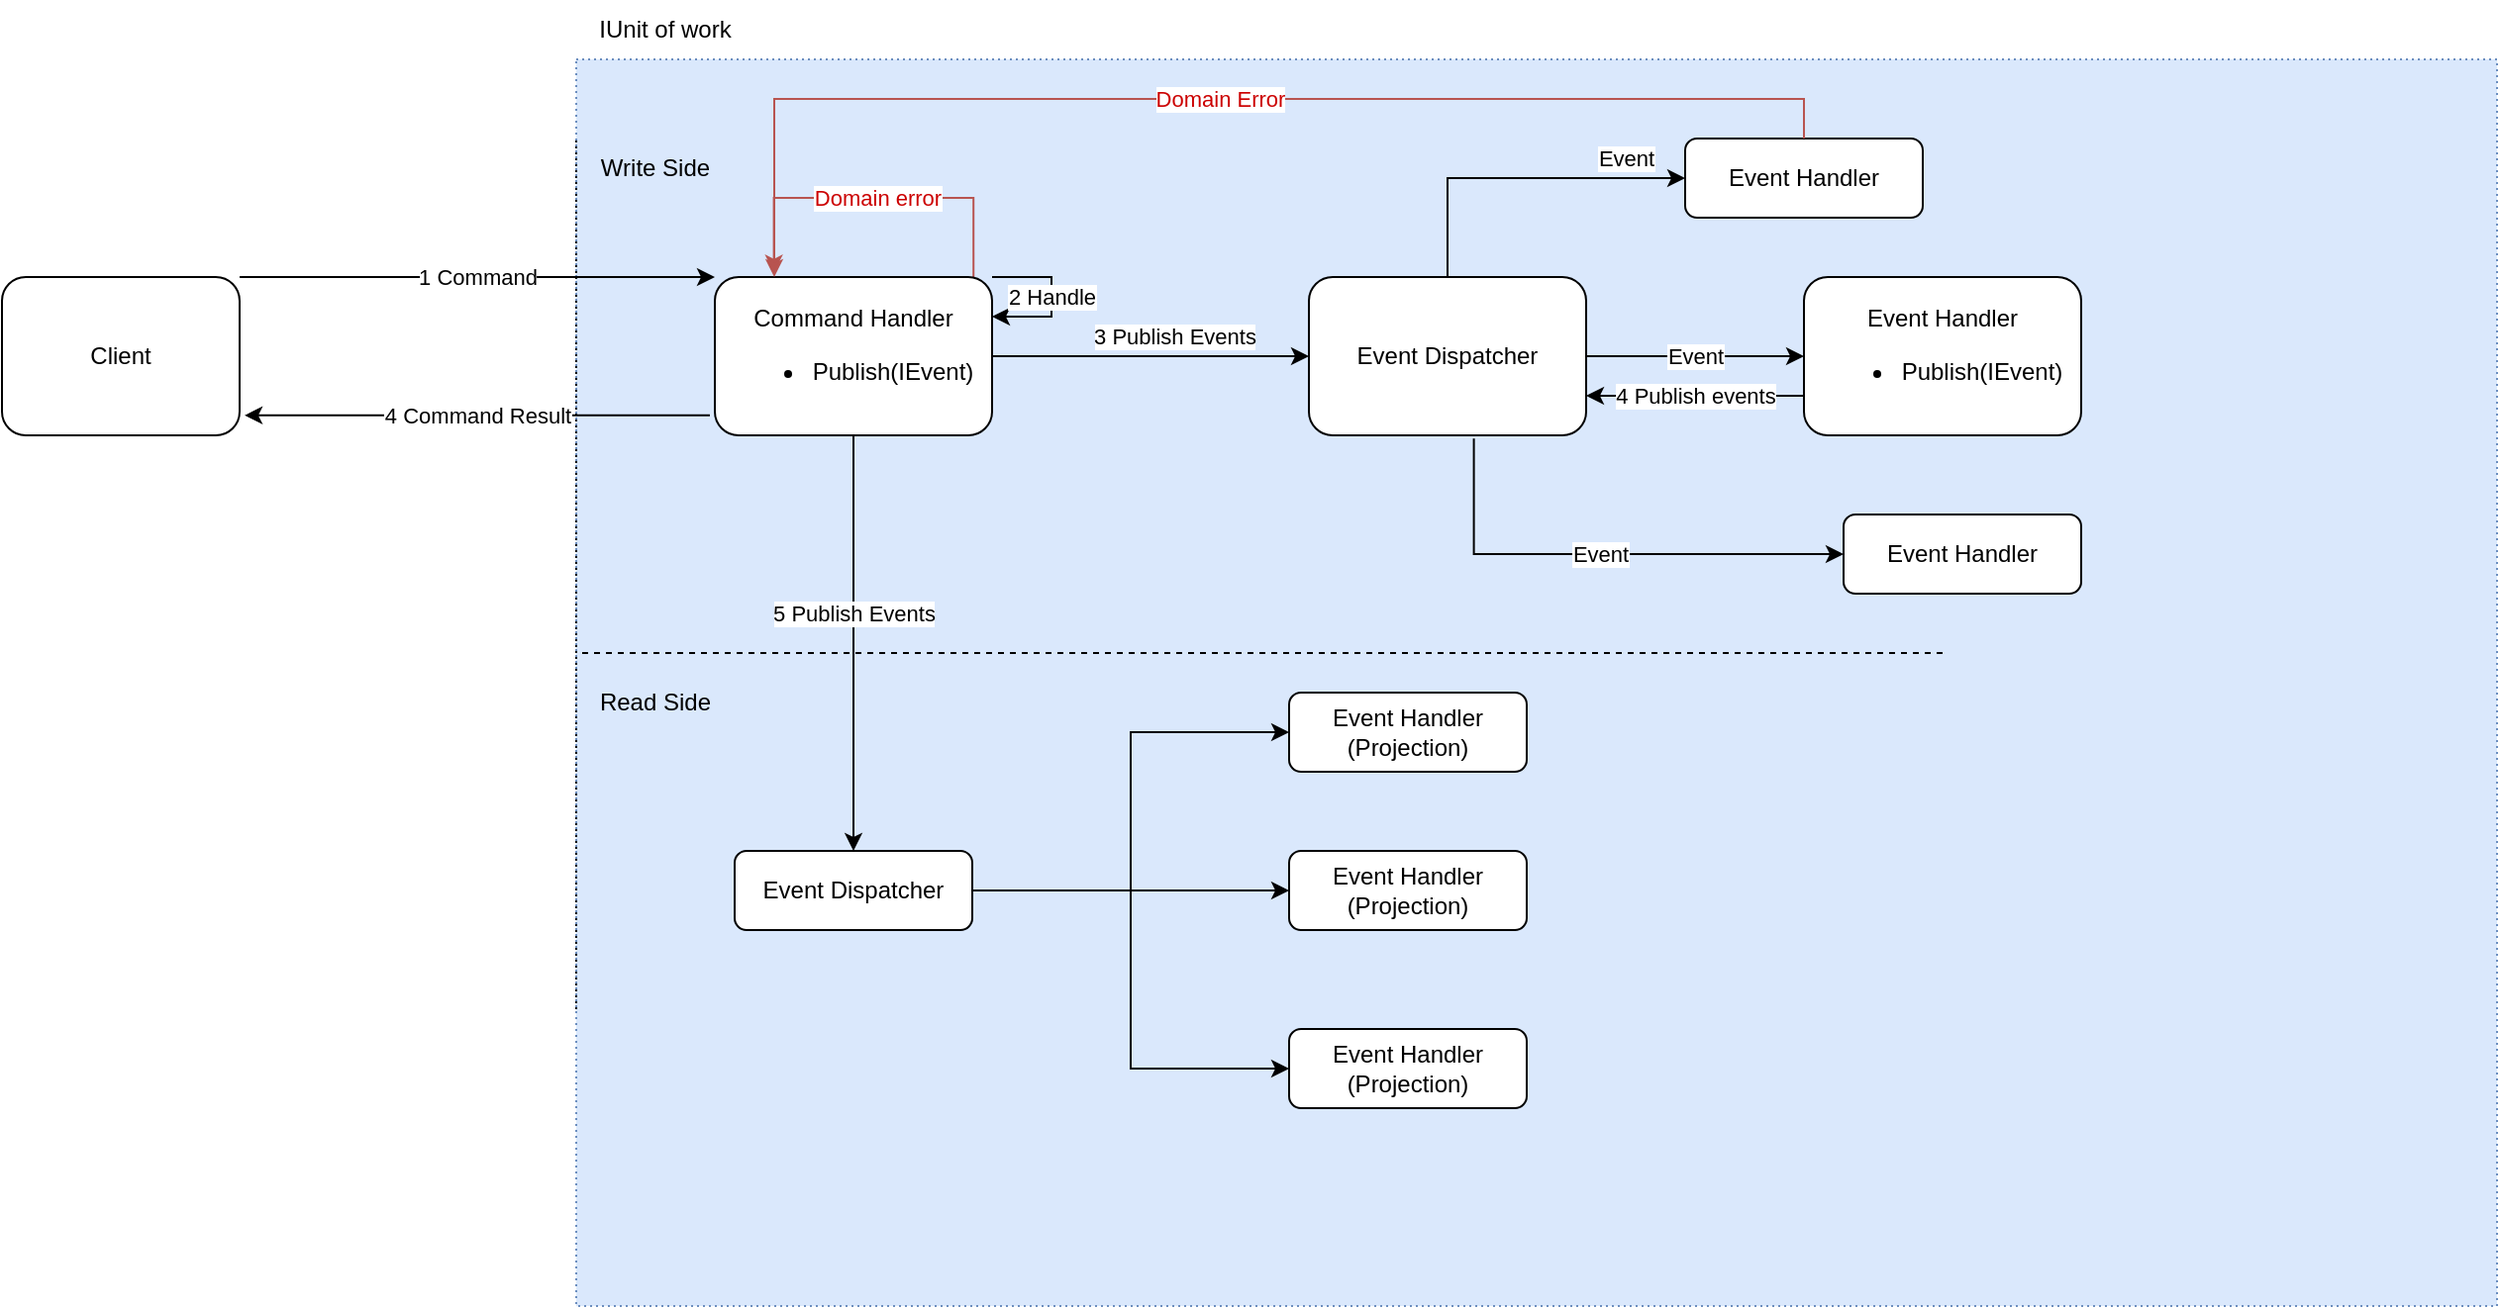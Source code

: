 <mxfile version="21.6.5" type="device">
  <diagram id="C5RBs43oDa-KdzZeNtuy" name="Page-1">
    <mxGraphModel dx="1434" dy="836" grid="1" gridSize="10" guides="1" tooltips="1" connect="1" arrows="1" fold="1" page="1" pageScale="1" pageWidth="827" pageHeight="1169" math="0" shadow="0">
      <root>
        <mxCell id="WIyWlLk6GJQsqaUBKTNV-0" />
        <mxCell id="WIyWlLk6GJQsqaUBKTNV-1" parent="WIyWlLk6GJQsqaUBKTNV-0" />
        <mxCell id="KhX6PwHdfyss0ffx3q-f-37" value="" style="rounded=0;whiteSpace=wrap;html=1;fillColor=#dae8fc;dashed=1;dashPattern=1 2;strokeColor=#6c8ebf;" vertex="1" parent="WIyWlLk6GJQsqaUBKTNV-1">
          <mxGeometry x="370" y="40" width="970" height="630" as="geometry" />
        </mxCell>
        <mxCell id="KhX6PwHdfyss0ffx3q-f-1" value="1 Command" style="edgeStyle=orthogonalEdgeStyle;rounded=0;orthogonalLoop=1;jettySize=auto;html=1;entryX=0;entryY=0;entryDx=0;entryDy=0;" edge="1" parent="WIyWlLk6GJQsqaUBKTNV-1" source="WIyWlLk6GJQsqaUBKTNV-3" target="WIyWlLk6GJQsqaUBKTNV-7">
          <mxGeometry relative="1" as="geometry">
            <mxPoint x="410" y="170" as="targetPoint" />
            <Array as="points">
              <mxPoint x="360" y="150" />
              <mxPoint x="360" y="150" />
            </Array>
          </mxGeometry>
        </mxCell>
        <mxCell id="WIyWlLk6GJQsqaUBKTNV-3" value="Client" style="rounded=1;whiteSpace=wrap;html=1;fontSize=12;glass=0;strokeWidth=1;shadow=0;" parent="WIyWlLk6GJQsqaUBKTNV-1" vertex="1">
          <mxGeometry x="80" y="150" width="120" height="80" as="geometry" />
        </mxCell>
        <mxCell id="KhX6PwHdfyss0ffx3q-f-13" value="Event" style="edgeStyle=orthogonalEdgeStyle;rounded=0;orthogonalLoop=1;jettySize=auto;html=1;entryX=0;entryY=0.5;entryDx=0;entryDy=0;exitX=0.5;exitY=0;exitDx=0;exitDy=0;" edge="1" parent="WIyWlLk6GJQsqaUBKTNV-1" source="KhX6PwHdfyss0ffx3q-f-26" target="KhX6PwHdfyss0ffx3q-f-12">
          <mxGeometry x="0.647" y="10" relative="1" as="geometry">
            <Array as="points">
              <mxPoint x="810" y="100" />
            </Array>
            <mxPoint as="offset" />
          </mxGeometry>
        </mxCell>
        <mxCell id="KhX6PwHdfyss0ffx3q-f-16" value="3 Publish Events" style="edgeStyle=orthogonalEdgeStyle;rounded=0;orthogonalLoop=1;jettySize=auto;html=1;entryX=0;entryY=0.5;entryDx=0;entryDy=0;" edge="1" parent="WIyWlLk6GJQsqaUBKTNV-1" source="WIyWlLk6GJQsqaUBKTNV-7" target="KhX6PwHdfyss0ffx3q-f-26">
          <mxGeometry x="0.143" y="10" relative="1" as="geometry">
            <mxPoint as="offset" />
          </mxGeometry>
        </mxCell>
        <mxCell id="KhX6PwHdfyss0ffx3q-f-19" value="4 Command Result" style="edgeStyle=orthogonalEdgeStyle;rounded=0;orthogonalLoop=1;jettySize=auto;html=1;exitX=-0.018;exitY=0.874;exitDx=0;exitDy=0;entryX=1.021;entryY=0.874;entryDx=0;entryDy=0;entryPerimeter=0;exitPerimeter=0;" edge="1" parent="WIyWlLk6GJQsqaUBKTNV-1" source="WIyWlLk6GJQsqaUBKTNV-7" target="WIyWlLk6GJQsqaUBKTNV-3">
          <mxGeometry relative="1" as="geometry">
            <Array as="points" />
          </mxGeometry>
        </mxCell>
        <mxCell id="KhX6PwHdfyss0ffx3q-f-22" value="Domain error" style="edgeStyle=orthogonalEdgeStyle;rounded=0;orthogonalLoop=1;jettySize=auto;html=1;exitX=0.933;exitY=0.006;exitDx=0;exitDy=0;fontColor=#CC0000;exitPerimeter=0;entryX=0.213;entryY=-0.028;entryDx=0;entryDy=0;entryPerimeter=0;fillColor=#f8cecc;strokeColor=#b85450;" edge="1" parent="WIyWlLk6GJQsqaUBKTNV-1" source="WIyWlLk6GJQsqaUBKTNV-7" target="WIyWlLk6GJQsqaUBKTNV-7">
          <mxGeometry relative="1" as="geometry">
            <mxPoint x="530" y="149.667" as="sourcePoint" />
            <Array as="points">
              <mxPoint x="570" y="151" />
              <mxPoint x="570" y="110" />
              <mxPoint x="470" y="110" />
            </Array>
          </mxGeometry>
        </mxCell>
        <mxCell id="KhX6PwHdfyss0ffx3q-f-24" value="5 Publish Events" style="edgeStyle=orthogonalEdgeStyle;rounded=0;orthogonalLoop=1;jettySize=auto;html=1;entryX=0.5;entryY=0;entryDx=0;entryDy=0;" edge="1" parent="WIyWlLk6GJQsqaUBKTNV-1" target="KhX6PwHdfyss0ffx3q-f-25">
          <mxGeometry relative="1" as="geometry">
            <mxPoint x="480" y="420" as="targetPoint" />
            <mxPoint x="480" y="230" as="sourcePoint" />
            <Array as="points">
              <mxPoint x="510" y="230" />
            </Array>
          </mxGeometry>
        </mxCell>
        <mxCell id="WIyWlLk6GJQsqaUBKTNV-7" value="Command Handler&lt;br&gt;&lt;ul&gt;&lt;li&gt;Publish(IEvent)&lt;/li&gt;&lt;/ul&gt;" style="rounded=1;whiteSpace=wrap;html=1;fontSize=12;glass=0;strokeWidth=1;shadow=0;" parent="WIyWlLk6GJQsqaUBKTNV-1" vertex="1">
          <mxGeometry x="440" y="150" width="140" height="80" as="geometry" />
        </mxCell>
        <mxCell id="KhX6PwHdfyss0ffx3q-f-7" value="" style="endArrow=none;dashed=1;html=1;rounded=1;dashPattern=1 2;" edge="1" parent="WIyWlLk6GJQsqaUBKTNV-1">
          <mxGeometry width="50" height="50" relative="1" as="geometry">
            <mxPoint x="370" y="520" as="sourcePoint" />
            <mxPoint x="370" y="80" as="targetPoint" />
          </mxGeometry>
        </mxCell>
        <mxCell id="KhX6PwHdfyss0ffx3q-f-9" value="Write Side" style="text;html=1;strokeColor=none;fillColor=none;align=center;verticalAlign=middle;whiteSpace=wrap;rounded=0;" vertex="1" parent="WIyWlLk6GJQsqaUBKTNV-1">
          <mxGeometry x="380" y="80" width="60" height="30" as="geometry" />
        </mxCell>
        <mxCell id="KhX6PwHdfyss0ffx3q-f-10" value="" style="endArrow=none;dashed=1;html=1;rounded=0;" edge="1" parent="WIyWlLk6GJQsqaUBKTNV-1">
          <mxGeometry width="50" height="50" relative="1" as="geometry">
            <mxPoint x="1060" y="340" as="sourcePoint" />
            <mxPoint x="370" y="340" as="targetPoint" />
          </mxGeometry>
        </mxCell>
        <mxCell id="KhX6PwHdfyss0ffx3q-f-12" value="Event Handler" style="whiteSpace=wrap;html=1;rounded=1;glass=0;strokeWidth=1;shadow=0;" vertex="1" parent="WIyWlLk6GJQsqaUBKTNV-1">
          <mxGeometry x="930" y="80" width="120" height="40" as="geometry" />
        </mxCell>
        <mxCell id="KhX6PwHdfyss0ffx3q-f-21" value="Domain Error" style="edgeStyle=orthogonalEdgeStyle;rounded=0;orthogonalLoop=1;jettySize=auto;html=1;fillColor=#f8cecc;strokeColor=#b85450;fontColor=#CC0000;exitX=0.5;exitY=0;exitDx=0;exitDy=0;" edge="1" parent="WIyWlLk6GJQsqaUBKTNV-1" source="KhX6PwHdfyss0ffx3q-f-12">
          <mxGeometry relative="1" as="geometry">
            <mxPoint x="470" y="150" as="targetPoint" />
            <Array as="points">
              <mxPoint x="990" y="60" />
              <mxPoint x="470" y="60" />
              <mxPoint x="470" y="150" />
            </Array>
          </mxGeometry>
        </mxCell>
        <mxCell id="KhX6PwHdfyss0ffx3q-f-40" value="4 Publish events" style="edgeStyle=orthogonalEdgeStyle;rounded=0;orthogonalLoop=1;jettySize=auto;html=1;exitX=0;exitY=0.75;exitDx=0;exitDy=0;entryX=1;entryY=0.75;entryDx=0;entryDy=0;" edge="1" parent="WIyWlLk6GJQsqaUBKTNV-1" source="KhX6PwHdfyss0ffx3q-f-14" target="KhX6PwHdfyss0ffx3q-f-26">
          <mxGeometry relative="1" as="geometry" />
        </mxCell>
        <mxCell id="KhX6PwHdfyss0ffx3q-f-14" value="Event Handler&lt;br&gt;&lt;ul style=&quot;border-color: var(--border-color);&quot;&gt;&lt;li style=&quot;border-color: var(--border-color);&quot;&gt;Publish(IEvent)&lt;/li&gt;&lt;/ul&gt;" style="whiteSpace=wrap;html=1;rounded=1;glass=0;strokeWidth=1;shadow=0;" vertex="1" parent="WIyWlLk6GJQsqaUBKTNV-1">
          <mxGeometry x="990" y="150" width="140" height="80" as="geometry" />
        </mxCell>
        <mxCell id="KhX6PwHdfyss0ffx3q-f-15" value="Event Handler" style="whiteSpace=wrap;html=1;rounded=1;glass=0;strokeWidth=1;shadow=0;" vertex="1" parent="WIyWlLk6GJQsqaUBKTNV-1">
          <mxGeometry x="1010" y="270" width="120" height="40" as="geometry" />
        </mxCell>
        <mxCell id="KhX6PwHdfyss0ffx3q-f-23" value="Read Side" style="text;html=1;strokeColor=none;fillColor=none;align=center;verticalAlign=middle;whiteSpace=wrap;rounded=0;" vertex="1" parent="WIyWlLk6GJQsqaUBKTNV-1">
          <mxGeometry x="380" y="350" width="60" height="30" as="geometry" />
        </mxCell>
        <mxCell id="KhX6PwHdfyss0ffx3q-f-32" style="edgeStyle=orthogonalEdgeStyle;rounded=0;orthogonalLoop=1;jettySize=auto;html=1;entryX=0;entryY=0.5;entryDx=0;entryDy=0;" edge="1" parent="WIyWlLk6GJQsqaUBKTNV-1" source="KhX6PwHdfyss0ffx3q-f-25" target="KhX6PwHdfyss0ffx3q-f-30">
          <mxGeometry relative="1" as="geometry" />
        </mxCell>
        <mxCell id="KhX6PwHdfyss0ffx3q-f-33" style="edgeStyle=orthogonalEdgeStyle;rounded=0;orthogonalLoop=1;jettySize=auto;html=1;entryX=0;entryY=0.5;entryDx=0;entryDy=0;" edge="1" parent="WIyWlLk6GJQsqaUBKTNV-1" source="KhX6PwHdfyss0ffx3q-f-25" target="KhX6PwHdfyss0ffx3q-f-29">
          <mxGeometry relative="1" as="geometry" />
        </mxCell>
        <mxCell id="KhX6PwHdfyss0ffx3q-f-34" style="edgeStyle=orthogonalEdgeStyle;rounded=0;orthogonalLoop=1;jettySize=auto;html=1;entryX=0;entryY=0.5;entryDx=0;entryDy=0;" edge="1" parent="WIyWlLk6GJQsqaUBKTNV-1" source="KhX6PwHdfyss0ffx3q-f-25" target="KhX6PwHdfyss0ffx3q-f-31">
          <mxGeometry relative="1" as="geometry" />
        </mxCell>
        <mxCell id="KhX6PwHdfyss0ffx3q-f-25" value="Event Dispatcher" style="whiteSpace=wrap;html=1;rounded=1;glass=0;strokeWidth=1;shadow=0;" vertex="1" parent="WIyWlLk6GJQsqaUBKTNV-1">
          <mxGeometry x="450" y="440" width="120" height="40" as="geometry" />
        </mxCell>
        <mxCell id="KhX6PwHdfyss0ffx3q-f-27" value="Event" style="edgeStyle=orthogonalEdgeStyle;rounded=0;orthogonalLoop=1;jettySize=auto;html=1;" edge="1" parent="WIyWlLk6GJQsqaUBKTNV-1" source="KhX6PwHdfyss0ffx3q-f-26" target="KhX6PwHdfyss0ffx3q-f-14">
          <mxGeometry relative="1" as="geometry" />
        </mxCell>
        <mxCell id="KhX6PwHdfyss0ffx3q-f-41" value="Event" style="edgeStyle=orthogonalEdgeStyle;rounded=0;orthogonalLoop=1;jettySize=auto;html=1;entryX=0;entryY=0.5;entryDx=0;entryDy=0;exitX=0.595;exitY=1.021;exitDx=0;exitDy=0;exitPerimeter=0;" edge="1" parent="WIyWlLk6GJQsqaUBKTNV-1" source="KhX6PwHdfyss0ffx3q-f-26" target="KhX6PwHdfyss0ffx3q-f-15">
          <mxGeometry relative="1" as="geometry">
            <mxPoint x="820" y="240" as="sourcePoint" />
            <Array as="points">
              <mxPoint x="823" y="290" />
            </Array>
          </mxGeometry>
        </mxCell>
        <mxCell id="KhX6PwHdfyss0ffx3q-f-26" value="Event Dispatcher" style="rounded=1;whiteSpace=wrap;html=1;fontSize=12;glass=0;strokeWidth=1;shadow=0;" vertex="1" parent="WIyWlLk6GJQsqaUBKTNV-1">
          <mxGeometry x="740" y="150" width="140" height="80" as="geometry" />
        </mxCell>
        <mxCell id="KhX6PwHdfyss0ffx3q-f-29" value="Event Handler&lt;br&gt;(Projection)" style="whiteSpace=wrap;html=1;rounded=1;glass=0;strokeWidth=1;shadow=0;" vertex="1" parent="WIyWlLk6GJQsqaUBKTNV-1">
          <mxGeometry x="730" y="440" width="120" height="40" as="geometry" />
        </mxCell>
        <mxCell id="KhX6PwHdfyss0ffx3q-f-30" value="Event Handler&lt;br&gt;(Projection)" style="whiteSpace=wrap;html=1;rounded=1;glass=0;strokeWidth=1;shadow=0;" vertex="1" parent="WIyWlLk6GJQsqaUBKTNV-1">
          <mxGeometry x="730" y="360" width="120" height="40" as="geometry" />
        </mxCell>
        <mxCell id="KhX6PwHdfyss0ffx3q-f-31" value="Event Handler&lt;br&gt;(Projection)" style="whiteSpace=wrap;html=1;rounded=1;glass=0;strokeWidth=1;shadow=0;" vertex="1" parent="WIyWlLk6GJQsqaUBKTNV-1">
          <mxGeometry x="730" y="530" width="120" height="40" as="geometry" />
        </mxCell>
        <mxCell id="KhX6PwHdfyss0ffx3q-f-38" value="IUnit of work" style="text;html=1;strokeColor=none;fillColor=none;align=center;verticalAlign=middle;whiteSpace=wrap;rounded=0;" vertex="1" parent="WIyWlLk6GJQsqaUBKTNV-1">
          <mxGeometry x="370" y="10" width="90" height="30" as="geometry" />
        </mxCell>
        <mxCell id="KhX6PwHdfyss0ffx3q-f-39" value="2 Handle" style="edgeStyle=orthogonalEdgeStyle;rounded=0;orthogonalLoop=1;jettySize=auto;html=1;exitX=1;exitY=0;exitDx=0;exitDy=0;entryX=1;entryY=0.25;entryDx=0;entryDy=0;" edge="1" parent="WIyWlLk6GJQsqaUBKTNV-1" source="WIyWlLk6GJQsqaUBKTNV-7" target="WIyWlLk6GJQsqaUBKTNV-7">
          <mxGeometry relative="1" as="geometry">
            <Array as="points">
              <mxPoint x="610" y="150" />
              <mxPoint x="610" y="170" />
            </Array>
          </mxGeometry>
        </mxCell>
      </root>
    </mxGraphModel>
  </diagram>
</mxfile>
